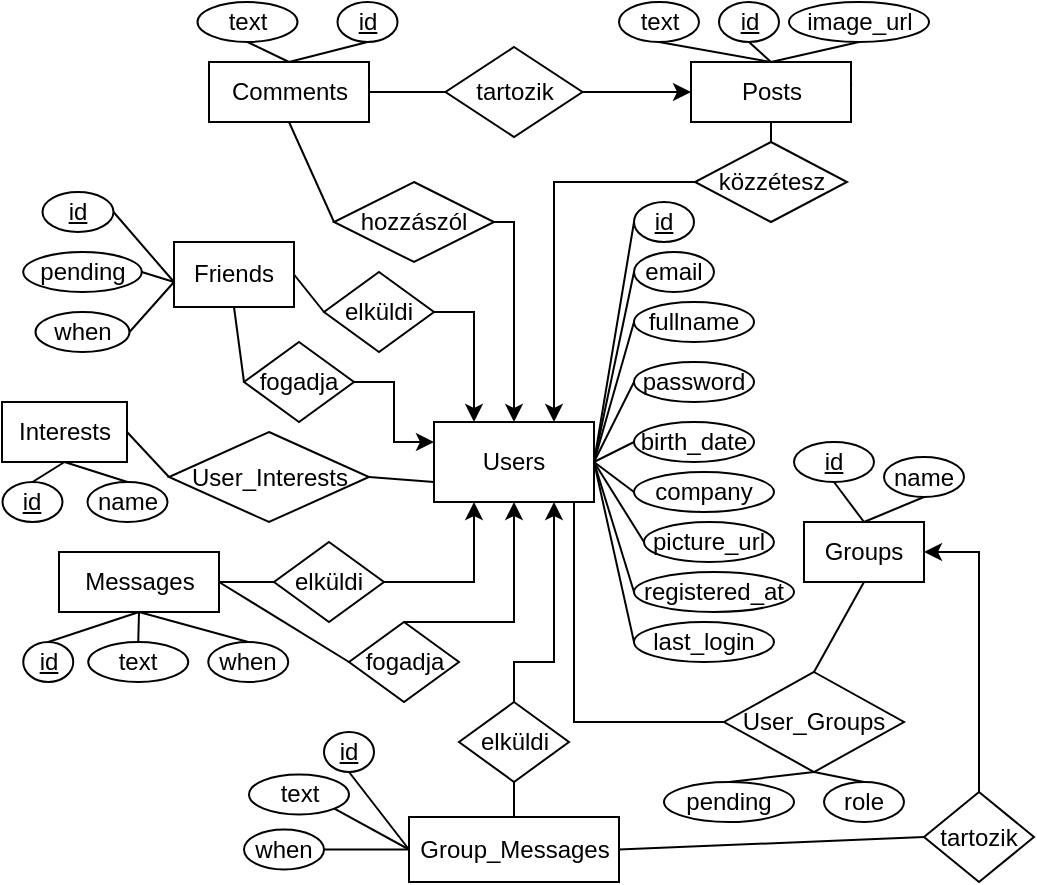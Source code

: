 <mxfile version="26.0.16">
  <diagram name="1 oldal" id="ozqdmFruul4j5zL6X9_F">
    <mxGraphModel dx="1674" dy="844" grid="1" gridSize="10" guides="1" tooltips="1" connect="1" arrows="1" fold="1" page="1" pageScale="1" pageWidth="827" pageHeight="1169" math="0" shadow="0">
      <root>
        <mxCell id="0" />
        <mxCell id="1" parent="0" />
        <mxCell id="t_jVDYr7bIxkMFcBrNz5-1" value="Users" style="whiteSpace=wrap;html=1;align=center;" parent="1" vertex="1">
          <mxGeometry x="280" y="240" width="80" height="40" as="geometry" />
        </mxCell>
        <mxCell id="t_jVDYr7bIxkMFcBrNz5-3" value="id" style="ellipse;whiteSpace=wrap;html=1;align=center;fontStyle=4;" parent="1" vertex="1">
          <mxGeometry x="380" y="130" width="30" height="20" as="geometry" />
        </mxCell>
        <mxCell id="t_jVDYr7bIxkMFcBrNz5-4" value="email" style="ellipse;whiteSpace=wrap;html=1;align=center;" parent="1" vertex="1">
          <mxGeometry x="380" y="155" width="40" height="20" as="geometry" />
        </mxCell>
        <mxCell id="t_jVDYr7bIxkMFcBrNz5-5" value="fullname" style="ellipse;whiteSpace=wrap;html=1;align=center;" parent="1" vertex="1">
          <mxGeometry x="380" y="180" width="60" height="20" as="geometry" />
        </mxCell>
        <mxCell id="t_jVDYr7bIxkMFcBrNz5-6" value="birth_date" style="ellipse;whiteSpace=wrap;html=1;align=center;" parent="1" vertex="1">
          <mxGeometry x="380" y="240" width="60" height="20" as="geometry" />
        </mxCell>
        <mxCell id="t_jVDYr7bIxkMFcBrNz5-7" value="password" style="ellipse;whiteSpace=wrap;html=1;align=center;" parent="1" vertex="1">
          <mxGeometry x="380" y="210" width="60" height="20" as="geometry" />
        </mxCell>
        <mxCell id="t_jVDYr7bIxkMFcBrNz5-8" value="company" style="ellipse;whiteSpace=wrap;html=1;align=center;" parent="1" vertex="1">
          <mxGeometry x="380" y="265" width="70" height="20" as="geometry" />
        </mxCell>
        <mxCell id="t_jVDYr7bIxkMFcBrNz5-9" value="picture_url" style="ellipse;whiteSpace=wrap;html=1;align=center;" parent="1" vertex="1">
          <mxGeometry x="385" y="290" width="65" height="20" as="geometry" />
        </mxCell>
        <mxCell id="t_jVDYr7bIxkMFcBrNz5-10" value="registered_at" style="ellipse;whiteSpace=wrap;html=1;align=center;" parent="1" vertex="1">
          <mxGeometry x="380" y="315" width="80" height="20" as="geometry" />
        </mxCell>
        <mxCell id="t_jVDYr7bIxkMFcBrNz5-11" value="" style="endArrow=none;html=1;rounded=0;entryX=0;entryY=0.5;entryDx=0;entryDy=0;" parent="1" target="t_jVDYr7bIxkMFcBrNz5-3" edge="1">
          <mxGeometry relative="1" as="geometry">
            <mxPoint x="360" y="260" as="sourcePoint" />
            <mxPoint x="300" y="339.66" as="targetPoint" />
            <Array as="points">
              <mxPoint x="360" y="260" />
            </Array>
          </mxGeometry>
        </mxCell>
        <mxCell id="t_jVDYr7bIxkMFcBrNz5-12" value="" style="endArrow=none;html=1;rounded=0;entryX=0;entryY=0.5;entryDx=0;entryDy=0;" parent="1" target="t_jVDYr7bIxkMFcBrNz5-4" edge="1">
          <mxGeometry relative="1" as="geometry">
            <mxPoint x="360" y="260" as="sourcePoint" />
            <mxPoint x="410" y="170" as="targetPoint" />
            <Array as="points">
              <mxPoint x="360" y="260" />
            </Array>
          </mxGeometry>
        </mxCell>
        <mxCell id="t_jVDYr7bIxkMFcBrNz5-13" value="" style="endArrow=none;html=1;rounded=0;entryX=0;entryY=0.5;entryDx=0;entryDy=0;" parent="1" target="t_jVDYr7bIxkMFcBrNz5-5" edge="1">
          <mxGeometry relative="1" as="geometry">
            <mxPoint x="360" y="260" as="sourcePoint" />
            <mxPoint x="420" y="180" as="targetPoint" />
            <Array as="points">
              <mxPoint x="360" y="260" />
            </Array>
          </mxGeometry>
        </mxCell>
        <mxCell id="t_jVDYr7bIxkMFcBrNz5-14" value="" style="endArrow=none;html=1;rounded=0;entryX=0;entryY=0.5;entryDx=0;entryDy=0;" parent="1" target="t_jVDYr7bIxkMFcBrNz5-6" edge="1">
          <mxGeometry relative="1" as="geometry">
            <mxPoint x="360" y="260" as="sourcePoint" />
            <mxPoint x="430" y="190" as="targetPoint" />
            <Array as="points">
              <mxPoint x="360" y="260" />
            </Array>
          </mxGeometry>
        </mxCell>
        <mxCell id="t_jVDYr7bIxkMFcBrNz5-15" value="" style="endArrow=none;html=1;rounded=0;entryX=0;entryY=0.5;entryDx=0;entryDy=0;" parent="1" target="t_jVDYr7bIxkMFcBrNz5-7" edge="1">
          <mxGeometry relative="1" as="geometry">
            <mxPoint x="360" y="260" as="sourcePoint" />
            <mxPoint x="440" y="200" as="targetPoint" />
            <Array as="points">
              <mxPoint x="360" y="260" />
            </Array>
          </mxGeometry>
        </mxCell>
        <mxCell id="t_jVDYr7bIxkMFcBrNz5-16" value="" style="endArrow=none;html=1;rounded=0;entryX=0;entryY=0.5;entryDx=0;entryDy=0;" parent="1" target="t_jVDYr7bIxkMFcBrNz5-8" edge="1">
          <mxGeometry relative="1" as="geometry">
            <mxPoint x="360" y="260" as="sourcePoint" />
            <mxPoint x="450" y="210" as="targetPoint" />
            <Array as="points">
              <mxPoint x="360" y="260" />
            </Array>
          </mxGeometry>
        </mxCell>
        <mxCell id="t_jVDYr7bIxkMFcBrNz5-17" value="" style="endArrow=none;html=1;rounded=0;entryX=0;entryY=0.5;entryDx=0;entryDy=0;" parent="1" target="t_jVDYr7bIxkMFcBrNz5-9" edge="1">
          <mxGeometry relative="1" as="geometry">
            <mxPoint x="360" y="260" as="sourcePoint" />
            <mxPoint x="460" y="220" as="targetPoint" />
            <Array as="points">
              <mxPoint x="360" y="260" />
            </Array>
          </mxGeometry>
        </mxCell>
        <mxCell id="t_jVDYr7bIxkMFcBrNz5-18" value="" style="endArrow=none;html=1;rounded=0;entryX=0;entryY=0.5;entryDx=0;entryDy=0;" parent="1" target="t_jVDYr7bIxkMFcBrNz5-10" edge="1">
          <mxGeometry relative="1" as="geometry">
            <mxPoint x="360" y="260" as="sourcePoint" />
            <mxPoint x="470" y="230" as="targetPoint" />
            <Array as="points">
              <mxPoint x="360" y="260" />
            </Array>
          </mxGeometry>
        </mxCell>
        <mxCell id="t_jVDYr7bIxkMFcBrNz5-21" value="pending" style="ellipse;whiteSpace=wrap;html=1;align=center;" parent="1" vertex="1">
          <mxGeometry x="74.62" y="155" width="59.25" height="20" as="geometry" />
        </mxCell>
        <mxCell id="t_jVDYr7bIxkMFcBrNz5-23" value="id" style="ellipse;whiteSpace=wrap;html=1;align=center;fontStyle=4;" parent="1" vertex="1">
          <mxGeometry x="84.25" y="125" width="35.5" height="20" as="geometry" />
        </mxCell>
        <mxCell id="t_jVDYr7bIxkMFcBrNz5-24" value="" style="endArrow=none;html=1;rounded=0;exitX=0;exitY=0.5;exitDx=0;exitDy=0;entryX=1;entryY=0.5;entryDx=0;entryDy=0;" parent="1" target="t_jVDYr7bIxkMFcBrNz5-23" edge="1">
          <mxGeometry relative="1" as="geometry">
            <mxPoint x="150" y="170.0" as="sourcePoint" />
            <mxPoint x="256.5" y="75" as="targetPoint" />
            <Array as="points" />
          </mxGeometry>
        </mxCell>
        <mxCell id="t_jVDYr7bIxkMFcBrNz5-33" value="Messages" style="whiteSpace=wrap;html=1;align=center;" parent="1" vertex="1">
          <mxGeometry x="92.5" y="305" width="80" height="30" as="geometry" />
        </mxCell>
        <mxCell id="t_jVDYr7bIxkMFcBrNz5-38" value="id" style="ellipse;whiteSpace=wrap;html=1;align=center;fontStyle=4;" parent="1" vertex="1">
          <mxGeometry x="74.62" y="350" width="25" height="20" as="geometry" />
        </mxCell>
        <mxCell id="t_jVDYr7bIxkMFcBrNz5-40" value="when" style="ellipse;whiteSpace=wrap;html=1;align=center;" parent="1" vertex="1">
          <mxGeometry x="167.12" y="350" width="40" height="20" as="geometry" />
        </mxCell>
        <mxCell id="t_jVDYr7bIxkMFcBrNz5-41" value="" style="endArrow=none;html=1;rounded=0;entryX=0.5;entryY=0;entryDx=0;entryDy=0;exitX=0.5;exitY=1;exitDx=0;exitDy=0;" parent="1" source="t_jVDYr7bIxkMFcBrNz5-33" target="t_jVDYr7bIxkMFcBrNz5-40" edge="1">
          <mxGeometry relative="1" as="geometry">
            <mxPoint x="197.5" y="430" as="sourcePoint" />
            <mxPoint x="247.5" y="460" as="targetPoint" />
            <Array as="points" />
          </mxGeometry>
        </mxCell>
        <mxCell id="t_jVDYr7bIxkMFcBrNz5-42" value="text" style="ellipse;whiteSpace=wrap;html=1;align=center;" parent="1" vertex="1">
          <mxGeometry x="107.12" y="350" width="50" height="20" as="geometry" />
        </mxCell>
        <mxCell id="t_jVDYr7bIxkMFcBrNz5-46" value="Interests" style="whiteSpace=wrap;html=1;align=center;" parent="1" vertex="1">
          <mxGeometry x="64" y="230" width="62.5" height="30" as="geometry" />
        </mxCell>
        <mxCell id="t_jVDYr7bIxkMFcBrNz5-47" value="User_Interests" style="shape=rhombus;perimeter=rhombusPerimeter;whiteSpace=wrap;html=1;align=center;" parent="1" vertex="1">
          <mxGeometry x="147.5" y="245" width="100" height="45" as="geometry" />
        </mxCell>
        <mxCell id="t_jVDYr7bIxkMFcBrNz5-54" value="id" style="ellipse;whiteSpace=wrap;html=1;align=center;fontStyle=4;" parent="1" vertex="1">
          <mxGeometry x="64.25" y="270" width="30" height="20" as="geometry" />
        </mxCell>
        <mxCell id="t_jVDYr7bIxkMFcBrNz5-58" value="name" style="ellipse;whiteSpace=wrap;html=1;align=center;" parent="1" vertex="1">
          <mxGeometry x="106.75" y="270" width="40" height="20" as="geometry" />
        </mxCell>
        <mxCell id="t_jVDYr7bIxkMFcBrNz5-64" value="" style="endArrow=none;html=1;rounded=0;entryX=0.5;entryY=0;entryDx=0;entryDy=0;exitX=0.5;exitY=1;exitDx=0;exitDy=0;" parent="1" source="t_jVDYr7bIxkMFcBrNz5-33" target="t_jVDYr7bIxkMFcBrNz5-42" edge="1">
          <mxGeometry relative="1" as="geometry">
            <mxPoint x="157.5" y="420" as="sourcePoint" />
            <mxPoint x="67.5" y="450" as="targetPoint" />
            <Array as="points" />
          </mxGeometry>
        </mxCell>
        <mxCell id="t_jVDYr7bIxkMFcBrNz5-65" value="" style="endArrow=none;html=1;rounded=0;entryX=0.5;entryY=0;entryDx=0;entryDy=0;exitX=0.5;exitY=1;exitDx=0;exitDy=0;" parent="1" source="t_jVDYr7bIxkMFcBrNz5-33" target="t_jVDYr7bIxkMFcBrNz5-38" edge="1">
          <mxGeometry relative="1" as="geometry">
            <mxPoint x="157.5" y="420" as="sourcePoint" />
            <mxPoint x="67.5" y="450" as="targetPoint" />
            <Array as="points" />
          </mxGeometry>
        </mxCell>
        <mxCell id="t_jVDYr7bIxkMFcBrNz5-68" value="Comments" style="whiteSpace=wrap;html=1;align=center;" parent="1" vertex="1">
          <mxGeometry x="167.5" y="60" width="80" height="30" as="geometry" />
        </mxCell>
        <mxCell id="t_jVDYr7bIxkMFcBrNz5-73" value="id" style="ellipse;whiteSpace=wrap;html=1;align=center;fontStyle=4;" parent="1" vertex="1">
          <mxGeometry x="231.75" y="30" width="30" height="20" as="geometry" />
        </mxCell>
        <mxCell id="t_jVDYr7bIxkMFcBrNz5-75" value="text" style="ellipse;whiteSpace=wrap;html=1;align=center;" parent="1" vertex="1">
          <mxGeometry x="161.75" y="30" width="50" height="20" as="geometry" />
        </mxCell>
        <mxCell id="t_jVDYr7bIxkMFcBrNz5-78" value="" style="endArrow=none;html=1;rounded=0;entryX=0.5;entryY=1;entryDx=0;entryDy=0;exitX=0.5;exitY=0;exitDx=0;exitDy=0;" parent="1" source="t_jVDYr7bIxkMFcBrNz5-68" target="t_jVDYr7bIxkMFcBrNz5-75" edge="1">
          <mxGeometry relative="1" as="geometry">
            <mxPoint x="217.5" y="20" as="sourcePoint" />
            <mxPoint x="57.5" y="50" as="targetPoint" />
            <Array as="points" />
          </mxGeometry>
        </mxCell>
        <mxCell id="t_jVDYr7bIxkMFcBrNz5-79" value="" style="endArrow=none;html=1;rounded=0;entryX=0.5;entryY=1;entryDx=0;entryDy=0;exitX=0.5;exitY=0;exitDx=0;exitDy=0;" parent="1" source="t_jVDYr7bIxkMFcBrNz5-68" target="t_jVDYr7bIxkMFcBrNz5-73" edge="1">
          <mxGeometry relative="1" as="geometry">
            <mxPoint x="217.5" y="20" as="sourcePoint" />
            <mxPoint x="197.5" y="50" as="targetPoint" />
            <Array as="points" />
          </mxGeometry>
        </mxCell>
        <mxCell id="t_jVDYr7bIxkMFcBrNz5-88" value="image_url" style="ellipse;whiteSpace=wrap;html=1;align=center;" parent="1" vertex="1">
          <mxGeometry x="457.5" y="30" width="70" height="20" as="geometry" />
        </mxCell>
        <mxCell id="t_jVDYr7bIxkMFcBrNz5-89" value="id" style="ellipse;whiteSpace=wrap;html=1;align=center;fontStyle=4;" parent="1" vertex="1">
          <mxGeometry x="422.5" y="30" width="30" height="20" as="geometry" />
        </mxCell>
        <mxCell id="t_jVDYr7bIxkMFcBrNz5-91" value="text" style="ellipse;whiteSpace=wrap;html=1;align=center;" parent="1" vertex="1">
          <mxGeometry x="372.5" y="30" width="40" height="20" as="geometry" />
        </mxCell>
        <mxCell id="t_jVDYr7bIxkMFcBrNz5-94" value="" style="endArrow=none;html=1;rounded=0;entryX=0.5;entryY=1;entryDx=0;entryDy=0;exitX=0.5;exitY=0;exitDx=0;exitDy=0;" parent="1" source="t_jVDYr7bIxkMFcBrNz5-82" target="t_jVDYr7bIxkMFcBrNz5-91" edge="1">
          <mxGeometry relative="1" as="geometry">
            <mxPoint x="538.5" y="50" as="sourcePoint" />
            <mxPoint x="368.5" y="50" as="targetPoint" />
            <Array as="points" />
          </mxGeometry>
        </mxCell>
        <mxCell id="t_jVDYr7bIxkMFcBrNz5-95" value="" style="endArrow=none;html=1;rounded=0;entryX=0.5;entryY=1;entryDx=0;entryDy=0;exitX=0.5;exitY=0;exitDx=0;exitDy=0;" parent="1" source="t_jVDYr7bIxkMFcBrNz5-82" target="t_jVDYr7bIxkMFcBrNz5-89" edge="1">
          <mxGeometry relative="1" as="geometry">
            <mxPoint x="538.5" y="50" as="sourcePoint" />
            <mxPoint x="508.5" y="50" as="targetPoint" />
            <Array as="points" />
          </mxGeometry>
        </mxCell>
        <mxCell id="t_jVDYr7bIxkMFcBrNz5-97" value="" style="endArrow=none;html=1;rounded=0;entryX=0.5;entryY=1;entryDx=0;entryDy=0;exitX=0.5;exitY=0;exitDx=0;exitDy=0;" parent="1" source="t_jVDYr7bIxkMFcBrNz5-82" target="t_jVDYr7bIxkMFcBrNz5-88" edge="1">
          <mxGeometry relative="1" as="geometry">
            <mxPoint x="538.5" y="50" as="sourcePoint" />
            <mxPoint x="648.5" y="50" as="targetPoint" />
            <Array as="points" />
          </mxGeometry>
        </mxCell>
        <mxCell id="t_jVDYr7bIxkMFcBrNz5-98" value="" style="endArrow=ERzeroToMany;startArrow=ERmandOne;html=1;rounded=0;exitX=0;exitY=0.5;exitDx=0;exitDy=0;entryX=1;entryY=0.5;entryDx=0;entryDy=0;" parent="1" target="t_jVDYr7bIxkMFcBrNz5-82" edge="1">
          <mxGeometry width="50" height="50" relative="1" as="geometry">
            <mxPoint x="448.5" y="70" as="sourcePoint" />
            <mxPoint x="308.5" y="70" as="targetPoint" />
            <Array as="points" />
          </mxGeometry>
        </mxCell>
        <mxCell id="t_jVDYr7bIxkMFcBrNz5-82" value="Posts" style="whiteSpace=wrap;html=1;align=center;" parent="1" vertex="1">
          <mxGeometry x="408.5" y="60" width="80" height="30" as="geometry" />
        </mxCell>
        <mxCell id="t_jVDYr7bIxkMFcBrNz5-100" value="Groups" style="whiteSpace=wrap;html=1;align=center;" parent="1" vertex="1">
          <mxGeometry x="465" y="290" width="60" height="30" as="geometry" />
        </mxCell>
        <mxCell id="t_jVDYr7bIxkMFcBrNz5-102" value="Group_Messages" style="whiteSpace=wrap;html=1;align=center;" parent="1" vertex="1">
          <mxGeometry x="267.5" y="437.5" width="105" height="32.5" as="geometry" />
        </mxCell>
        <mxCell id="t_jVDYr7bIxkMFcBrNz5-103" value="User_Groups" style="shape=rhombus;perimeter=rhombusPerimeter;whiteSpace=wrap;html=1;align=center;" parent="1" vertex="1">
          <mxGeometry x="425" y="365" width="90" height="50" as="geometry" />
        </mxCell>
        <mxCell id="t_jVDYr7bIxkMFcBrNz5-105" style="edgeStyle=orthogonalEdgeStyle;rounded=0;orthogonalLoop=1;jettySize=auto;html=1;endArrow=none;endFill=0;startArrow=none;startFill=0;exitX=0;exitY=0.5;exitDx=0;exitDy=0;" parent="1" source="t_jVDYr7bIxkMFcBrNz5-103" edge="1">
          <mxGeometry relative="1" as="geometry">
            <Array as="points">
              <mxPoint x="350" y="390" />
            </Array>
            <mxPoint x="340" y="377.75" as="sourcePoint" />
            <mxPoint x="350" y="280" as="targetPoint" />
          </mxGeometry>
        </mxCell>
        <mxCell id="t_jVDYr7bIxkMFcBrNz5-119" value="id" style="ellipse;whiteSpace=wrap;html=1;align=center;fontStyle=4;" parent="1" vertex="1">
          <mxGeometry x="460" y="250" width="40" height="20" as="geometry" />
        </mxCell>
        <mxCell id="t_jVDYr7bIxkMFcBrNz5-121" value="name" style="ellipse;whiteSpace=wrap;html=1;align=center;" parent="1" vertex="1">
          <mxGeometry x="505" y="257.5" width="40" height="20" as="geometry" />
        </mxCell>
        <mxCell id="t_jVDYr7bIxkMFcBrNz5-135" value="last_login" style="ellipse;whiteSpace=wrap;html=1;align=center;" parent="1" vertex="1">
          <mxGeometry x="380" y="340" width="70" height="20" as="geometry" />
        </mxCell>
        <mxCell id="t_jVDYr7bIxkMFcBrNz5-136" value="" style="endArrow=none;html=1;rounded=0;entryX=0;entryY=0.5;entryDx=0;entryDy=0;" parent="1" target="t_jVDYr7bIxkMFcBrNz5-135" edge="1">
          <mxGeometry relative="1" as="geometry">
            <mxPoint x="360" y="260" as="sourcePoint" />
            <mxPoint x="390" y="260" as="targetPoint" />
            <Array as="points">
              <mxPoint x="360" y="260" />
            </Array>
          </mxGeometry>
        </mxCell>
        <mxCell id="t_jVDYr7bIxkMFcBrNz5-138" value="id" style="ellipse;whiteSpace=wrap;html=1;align=center;fontStyle=4;" parent="1" vertex="1">
          <mxGeometry x="225" y="395" width="25" height="20" as="geometry" />
        </mxCell>
        <mxCell id="t_jVDYr7bIxkMFcBrNz5-139" value="when" style="ellipse;whiteSpace=wrap;html=1;align=center;" parent="1" vertex="1">
          <mxGeometry x="185" y="443.75" width="40" height="20" as="geometry" />
        </mxCell>
        <mxCell id="t_jVDYr7bIxkMFcBrNz5-141" value="text" style="ellipse;whiteSpace=wrap;html=1;align=center;" parent="1" vertex="1">
          <mxGeometry x="187.5" y="416.25" width="50" height="20" as="geometry" />
        </mxCell>
        <mxCell id="iR1NlopD8SsoDXJi6yZR-7" style="edgeStyle=orthogonalEdgeStyle;rounded=0;orthogonalLoop=1;jettySize=auto;html=1;exitX=0;exitY=0.5;exitDx=0;exitDy=0;entryX=0.75;entryY=0;entryDx=0;entryDy=0;" parent="1" source="X91fcPXa7yg3iF7Zx-aR-29" target="t_jVDYr7bIxkMFcBrNz5-1" edge="1">
          <mxGeometry relative="1" as="geometry" />
        </mxCell>
        <mxCell id="X91fcPXa7yg3iF7Zx-aR-29" value="közzétesz" style="rhombus;whiteSpace=wrap;html=1;" parent="1" vertex="1">
          <mxGeometry x="410.5" y="100" width="76" height="40" as="geometry" />
        </mxCell>
        <mxCell id="X91fcPXa7yg3iF7Zx-aR-32" value="" style="endArrow=none;html=1;rounded=0;entryX=0;entryY=0.75;entryDx=0;entryDy=0;exitX=1;exitY=0.5;exitDx=0;exitDy=0;" parent="1" source="t_jVDYr7bIxkMFcBrNz5-47" target="t_jVDYr7bIxkMFcBrNz5-1" edge="1">
          <mxGeometry width="50" height="50" relative="1" as="geometry">
            <mxPoint x="242.5" y="360" as="sourcePoint" />
            <mxPoint x="292.5" y="310" as="targetPoint" />
          </mxGeometry>
        </mxCell>
        <mxCell id="iR1NlopD8SsoDXJi6yZR-1" style="edgeStyle=orthogonalEdgeStyle;rounded=0;orthogonalLoop=1;jettySize=auto;html=1;exitX=1;exitY=0.5;exitDx=0;exitDy=0;entryX=0.25;entryY=1;entryDx=0;entryDy=0;" parent="1" source="X91fcPXa7yg3iF7Zx-aR-38" target="t_jVDYr7bIxkMFcBrNz5-1" edge="1">
          <mxGeometry relative="1" as="geometry">
            <Array as="points">
              <mxPoint x="255" y="320" />
              <mxPoint x="300" y="320" />
            </Array>
          </mxGeometry>
        </mxCell>
        <mxCell id="X91fcPXa7yg3iF7Zx-aR-38" value="elküldi" style="rhombus;whiteSpace=wrap;html=1;" parent="1" vertex="1">
          <mxGeometry x="200" y="300" width="55" height="40" as="geometry" />
        </mxCell>
        <mxCell id="X91fcPXa7yg3iF7Zx-aR-40" value="" style="endArrow=none;html=1;rounded=0;exitX=0;exitY=0.5;exitDx=0;exitDy=0;entryX=1;entryY=0.5;entryDx=0;entryDy=0;" parent="1" source="X91fcPXa7yg3iF7Zx-aR-38" target="t_jVDYr7bIxkMFcBrNz5-33" edge="1">
          <mxGeometry width="50" height="50" relative="1" as="geometry">
            <mxPoint x="320" y="330" as="sourcePoint" />
            <mxPoint x="370" y="280" as="targetPoint" />
          </mxGeometry>
        </mxCell>
        <mxCell id="X91fcPXa7yg3iF7Zx-aR-45" value="when" style="ellipse;whiteSpace=wrap;html=1;align=center;" parent="1" vertex="1">
          <mxGeometry x="80.75" y="185" width="47" height="20" as="geometry" />
        </mxCell>
        <mxCell id="X91fcPXa7yg3iF7Zx-aR-48" value="" style="endArrow=none;html=1;rounded=0;exitX=0;exitY=0.5;exitDx=0;exitDy=0;entryX=1;entryY=0.5;entryDx=0;entryDy=0;" parent="1" target="t_jVDYr7bIxkMFcBrNz5-21" edge="1">
          <mxGeometry relative="1" as="geometry">
            <mxPoint x="150" y="170.0" as="sourcePoint" />
            <mxPoint x="136.5" y="125" as="targetPoint" />
            <Array as="points" />
          </mxGeometry>
        </mxCell>
        <mxCell id="X91fcPXa7yg3iF7Zx-aR-49" value="" style="endArrow=none;html=1;rounded=0;exitX=0;exitY=0.5;exitDx=0;exitDy=0;entryX=1;entryY=0.5;entryDx=0;entryDy=0;" parent="1" target="X91fcPXa7yg3iF7Zx-aR-45" edge="1">
          <mxGeometry relative="1" as="geometry">
            <mxPoint x="150" y="170.0" as="sourcePoint" />
            <mxPoint x="146.5" y="135" as="targetPoint" />
            <Array as="points" />
          </mxGeometry>
        </mxCell>
        <mxCell id="iR1NlopD8SsoDXJi6yZR-4" style="edgeStyle=orthogonalEdgeStyle;rounded=0;orthogonalLoop=1;jettySize=auto;html=1;exitX=0.5;exitY=0;exitDx=0;exitDy=0;entryX=0.75;entryY=1;entryDx=0;entryDy=0;" parent="1" source="X91fcPXa7yg3iF7Zx-aR-52" target="t_jVDYr7bIxkMFcBrNz5-1" edge="1">
          <mxGeometry relative="1" as="geometry">
            <Array as="points">
              <mxPoint x="320" y="360" />
              <mxPoint x="340" y="360" />
            </Array>
          </mxGeometry>
        </mxCell>
        <mxCell id="X91fcPXa7yg3iF7Zx-aR-52" value="elküldi" style="rhombus;whiteSpace=wrap;html=1;" parent="1" vertex="1">
          <mxGeometry x="292.5" y="380" width="55" height="40" as="geometry" />
        </mxCell>
        <mxCell id="X91fcPXa7yg3iF7Zx-aR-57" value="pending" style="ellipse;whiteSpace=wrap;html=1;align=center;" parent="1" vertex="1">
          <mxGeometry x="395" y="420" width="65" height="20" as="geometry" />
        </mxCell>
        <mxCell id="X91fcPXa7yg3iF7Zx-aR-58" value="role" style="ellipse;whiteSpace=wrap;html=1;align=center;" parent="1" vertex="1">
          <mxGeometry x="475" y="420" width="40" height="20" as="geometry" />
        </mxCell>
        <mxCell id="X91fcPXa7yg3iF7Zx-aR-69" value="" style="endArrow=none;html=1;rounded=0;entryX=0.5;entryY=1;entryDx=0;entryDy=0;exitX=0.5;exitY=0;exitDx=0;exitDy=0;" parent="1" source="t_jVDYr7bIxkMFcBrNz5-103" target="t_jVDYr7bIxkMFcBrNz5-100" edge="1">
          <mxGeometry width="50" height="50" relative="1" as="geometry">
            <mxPoint x="380" y="370" as="sourcePoint" />
            <mxPoint x="430" y="320" as="targetPoint" />
            <Array as="points" />
          </mxGeometry>
        </mxCell>
        <mxCell id="X91fcPXa7yg3iF7Zx-aR-71" value="" style="endArrow=none;html=1;rounded=0;entryX=0.5;entryY=0;entryDx=0;entryDy=0;exitX=0.5;exitY=1;exitDx=0;exitDy=0;" parent="1" source="t_jVDYr7bIxkMFcBrNz5-103" target="X91fcPXa7yg3iF7Zx-aR-57" edge="1">
          <mxGeometry width="50" height="50" relative="1" as="geometry">
            <mxPoint x="470" y="420" as="sourcePoint" />
            <mxPoint x="540" y="420" as="targetPoint" />
          </mxGeometry>
        </mxCell>
        <mxCell id="X91fcPXa7yg3iF7Zx-aR-72" value="" style="endArrow=none;html=1;rounded=0;entryX=0.5;entryY=0;entryDx=0;entryDy=0;exitX=0.5;exitY=1;exitDx=0;exitDy=0;" parent="1" source="t_jVDYr7bIxkMFcBrNz5-103" target="X91fcPXa7yg3iF7Zx-aR-58" edge="1">
          <mxGeometry width="50" height="50" relative="1" as="geometry">
            <mxPoint x="480" y="425" as="sourcePoint" />
            <mxPoint x="445" y="450" as="targetPoint" />
          </mxGeometry>
        </mxCell>
        <mxCell id="iR1NlopD8SsoDXJi6yZR-9" style="edgeStyle=orthogonalEdgeStyle;rounded=0;orthogonalLoop=1;jettySize=auto;html=1;exitX=1;exitY=0.5;exitDx=0;exitDy=0;entryX=0.5;entryY=0;entryDx=0;entryDy=0;" parent="1" source="X91fcPXa7yg3iF7Zx-aR-77" target="t_jVDYr7bIxkMFcBrNz5-1" edge="1">
          <mxGeometry relative="1" as="geometry">
            <Array as="points">
              <mxPoint x="320" y="140" />
            </Array>
          </mxGeometry>
        </mxCell>
        <mxCell id="X91fcPXa7yg3iF7Zx-aR-77" value="hozzászól" style="rhombus;whiteSpace=wrap;html=1;" parent="1" vertex="1">
          <mxGeometry x="230" y="120" width="80" height="40" as="geometry" />
        </mxCell>
        <mxCell id="X91fcPXa7yg3iF7Zx-aR-80" value="" style="endArrow=none;html=1;rounded=0;entryX=0.5;entryY=1;entryDx=0;entryDy=0;exitX=0.5;exitY=0;exitDx=0;exitDy=0;" parent="1" source="t_jVDYr7bIxkMFcBrNz5-100" target="t_jVDYr7bIxkMFcBrNz5-119" edge="1">
          <mxGeometry width="50" height="50" relative="1" as="geometry">
            <mxPoint x="385" y="330" as="sourcePoint" />
            <mxPoint x="435" y="280" as="targetPoint" />
          </mxGeometry>
        </mxCell>
        <mxCell id="X91fcPXa7yg3iF7Zx-aR-81" value="" style="endArrow=none;html=1;rounded=0;entryX=0.5;entryY=1;entryDx=0;entryDy=0;exitX=0.5;exitY=0;exitDx=0;exitDy=0;" parent="1" source="t_jVDYr7bIxkMFcBrNz5-100" target="t_jVDYr7bIxkMFcBrNz5-121" edge="1">
          <mxGeometry width="50" height="50" relative="1" as="geometry">
            <mxPoint x="515" y="290" as="sourcePoint" />
            <mxPoint x="480" y="255" as="targetPoint" />
          </mxGeometry>
        </mxCell>
        <mxCell id="iR1NlopD8SsoDXJi6yZR-25" style="edgeStyle=orthogonalEdgeStyle;rounded=0;orthogonalLoop=1;jettySize=auto;html=1;exitX=1;exitY=0.5;exitDx=0;exitDy=0;entryX=0;entryY=0.5;entryDx=0;entryDy=0;" parent="1" source="X91fcPXa7yg3iF7Zx-aR-88" target="t_jVDYr7bIxkMFcBrNz5-82" edge="1">
          <mxGeometry relative="1" as="geometry" />
        </mxCell>
        <mxCell id="X91fcPXa7yg3iF7Zx-aR-88" value="tartozik" style="rhombus;whiteSpace=wrap;html=1;" parent="1" vertex="1">
          <mxGeometry x="285.75" y="52.5" width="68.5" height="45" as="geometry" />
        </mxCell>
        <mxCell id="iR1NlopD8SsoDXJi6yZR-2" style="edgeStyle=orthogonalEdgeStyle;rounded=0;orthogonalLoop=1;jettySize=auto;html=1;exitX=0.5;exitY=0;exitDx=0;exitDy=0;entryX=0.5;entryY=1;entryDx=0;entryDy=0;" parent="1" source="X91fcPXa7yg3iF7Zx-aR-90" target="t_jVDYr7bIxkMFcBrNz5-1" edge="1">
          <mxGeometry relative="1" as="geometry">
            <Array as="points">
              <mxPoint x="265" y="340" />
              <mxPoint x="320" y="340" />
            </Array>
          </mxGeometry>
        </mxCell>
        <mxCell id="X91fcPXa7yg3iF7Zx-aR-90" value="fogadja" style="rhombus;whiteSpace=wrap;html=1;" parent="1" vertex="1">
          <mxGeometry x="237.5" y="340" width="55" height="40" as="geometry" />
        </mxCell>
        <mxCell id="X91fcPXa7yg3iF7Zx-aR-92" value="" style="endArrow=none;html=1;rounded=0;exitX=0;exitY=0.5;exitDx=0;exitDy=0;entryX=1;entryY=0.5;entryDx=0;entryDy=0;" parent="1" source="X91fcPXa7yg3iF7Zx-aR-90" target="t_jVDYr7bIxkMFcBrNz5-33" edge="1">
          <mxGeometry width="50" height="50" relative="1" as="geometry">
            <mxPoint x="340" y="390" as="sourcePoint" />
            <mxPoint x="200" y="361" as="targetPoint" />
            <Array as="points" />
          </mxGeometry>
        </mxCell>
        <mxCell id="X91fcPXa7yg3iF7Zx-aR-97" value="" style="endArrow=none;html=1;rounded=0;entryX=0.5;entryY=1;entryDx=0;entryDy=0;exitX=0;exitY=0.5;exitDx=0;exitDy=0;" parent="1" source="t_jVDYr7bIxkMFcBrNz5-102" target="t_jVDYr7bIxkMFcBrNz5-138" edge="1">
          <mxGeometry width="50" height="50" relative="1" as="geometry">
            <mxPoint x="267.5" y="465" as="sourcePoint" />
            <mxPoint x="304" y="495" as="targetPoint" />
          </mxGeometry>
        </mxCell>
        <mxCell id="X91fcPXa7yg3iF7Zx-aR-98" value="" style="endArrow=none;html=1;rounded=0;entryX=1;entryY=1;entryDx=0;entryDy=0;exitX=0;exitY=0.5;exitDx=0;exitDy=0;" parent="1" source="t_jVDYr7bIxkMFcBrNz5-102" target="t_jVDYr7bIxkMFcBrNz5-141" edge="1">
          <mxGeometry width="50" height="50" relative="1" as="geometry">
            <mxPoint x="267.5" y="465" as="sourcePoint" />
            <mxPoint x="264" y="435" as="targetPoint" />
          </mxGeometry>
        </mxCell>
        <mxCell id="X91fcPXa7yg3iF7Zx-aR-99" value="" style="endArrow=none;html=1;rounded=0;entryX=1;entryY=0.5;entryDx=0;entryDy=0;exitX=0;exitY=0.5;exitDx=0;exitDy=0;" parent="1" source="t_jVDYr7bIxkMFcBrNz5-102" target="t_jVDYr7bIxkMFcBrNz5-139" edge="1">
          <mxGeometry width="50" height="50" relative="1" as="geometry">
            <mxPoint x="267.5" y="465" as="sourcePoint" />
            <mxPoint x="274" y="445" as="targetPoint" />
          </mxGeometry>
        </mxCell>
        <mxCell id="X91fcPXa7yg3iF7Zx-aR-110" value="" style="endArrow=none;html=1;rounded=0;entryX=0.5;entryY=1;entryDx=0;entryDy=0;exitX=0.5;exitY=0;exitDx=0;exitDy=0;" parent="1" source="t_jVDYr7bIxkMFcBrNz5-58" target="t_jVDYr7bIxkMFcBrNz5-46" edge="1">
          <mxGeometry width="50" height="50" relative="1" as="geometry">
            <mxPoint x="276.5" y="310" as="sourcePoint" />
            <mxPoint x="326.5" y="260" as="targetPoint" />
          </mxGeometry>
        </mxCell>
        <mxCell id="X91fcPXa7yg3iF7Zx-aR-114" value="" style="endArrow=none;html=1;rounded=0;exitX=1;exitY=0.5;exitDx=0;exitDy=0;entryX=0;entryY=0.5;entryDx=0;entryDy=0;" parent="1" source="t_jVDYr7bIxkMFcBrNz5-68" target="X91fcPXa7yg3iF7Zx-aR-88" edge="1">
          <mxGeometry width="50" height="50" relative="1" as="geometry">
            <mxPoint x="370" y="270" as="sourcePoint" />
            <mxPoint x="360" y="80" as="targetPoint" />
          </mxGeometry>
        </mxCell>
        <mxCell id="iR1NlopD8SsoDXJi6yZR-27" style="edgeStyle=orthogonalEdgeStyle;rounded=0;orthogonalLoop=1;jettySize=auto;html=1;exitX=0.5;exitY=0;exitDx=0;exitDy=0;entryX=1;entryY=0.5;entryDx=0;entryDy=0;" parent="1" source="X91fcPXa7yg3iF7Zx-aR-116" target="t_jVDYr7bIxkMFcBrNz5-100" edge="1">
          <mxGeometry relative="1" as="geometry" />
        </mxCell>
        <mxCell id="X91fcPXa7yg3iF7Zx-aR-116" value="tartozik" style="rhombus;whiteSpace=wrap;html=1;" parent="1" vertex="1">
          <mxGeometry x="525" y="425" width="55" height="45" as="geometry" />
        </mxCell>
        <mxCell id="iR1NlopD8SsoDXJi6yZR-3" value="" style="endArrow=none;html=1;rounded=0;entryX=0.5;entryY=0;entryDx=0;entryDy=0;exitX=0.5;exitY=1;exitDx=0;exitDy=0;" parent="1" source="X91fcPXa7yg3iF7Zx-aR-52" target="t_jVDYr7bIxkMFcBrNz5-102" edge="1">
          <mxGeometry width="50" height="50" relative="1" as="geometry">
            <mxPoint x="265" y="395" as="sourcePoint" />
            <mxPoint x="190" y="390" as="targetPoint" />
            <Array as="points" />
          </mxGeometry>
        </mxCell>
        <mxCell id="iR1NlopD8SsoDXJi6yZR-6" value="" style="endArrow=none;html=1;rounded=0;entryX=0.5;entryY=1;entryDx=0;entryDy=0;exitX=0.5;exitY=0;exitDx=0;exitDy=0;" parent="1" source="X91fcPXa7yg3iF7Zx-aR-29" target="t_jVDYr7bIxkMFcBrNz5-82" edge="1">
          <mxGeometry width="50" height="50" relative="1" as="geometry">
            <mxPoint x="280" y="260" as="sourcePoint" />
            <mxPoint x="330" y="210" as="targetPoint" />
          </mxGeometry>
        </mxCell>
        <mxCell id="iR1NlopD8SsoDXJi6yZR-8" value="" style="endArrow=none;html=1;rounded=0;entryX=0.5;entryY=1;entryDx=0;entryDy=0;" parent="1" target="t_jVDYr7bIxkMFcBrNz5-68" edge="1">
          <mxGeometry width="50" height="50" relative="1" as="geometry">
            <mxPoint x="230" y="140" as="sourcePoint" />
            <mxPoint x="330" y="210" as="targetPoint" />
          </mxGeometry>
        </mxCell>
        <mxCell id="iR1NlopD8SsoDXJi6yZR-11" value="Friends" style="rounded=0;whiteSpace=wrap;html=1;" parent="1" vertex="1">
          <mxGeometry x="150" y="150" width="60" height="32.5" as="geometry" />
        </mxCell>
        <mxCell id="iR1NlopD8SsoDXJi6yZR-13" value="" style="endArrow=none;html=1;rounded=0;entryX=0.5;entryY=1;entryDx=0;entryDy=0;exitX=0.5;exitY=0;exitDx=0;exitDy=0;" parent="1" source="t_jVDYr7bIxkMFcBrNz5-54" target="t_jVDYr7bIxkMFcBrNz5-46" edge="1">
          <mxGeometry width="50" height="50" relative="1" as="geometry">
            <mxPoint x="126.5" y="307" as="sourcePoint" />
            <mxPoint x="101.5" y="270" as="targetPoint" />
          </mxGeometry>
        </mxCell>
        <mxCell id="iR1NlopD8SsoDXJi6yZR-14" value="" style="endArrow=none;html=1;rounded=0;entryX=1;entryY=0.5;entryDx=0;entryDy=0;exitX=0;exitY=0.5;exitDx=0;exitDy=0;" parent="1" source="t_jVDYr7bIxkMFcBrNz5-47" target="t_jVDYr7bIxkMFcBrNz5-46" edge="1">
          <mxGeometry width="50" height="50" relative="1" as="geometry">
            <mxPoint x="100" y="307" as="sourcePoint" />
            <mxPoint x="75" y="270" as="targetPoint" />
          </mxGeometry>
        </mxCell>
        <mxCell id="iR1NlopD8SsoDXJi6yZR-19" style="edgeStyle=orthogonalEdgeStyle;rounded=0;orthogonalLoop=1;jettySize=auto;html=1;exitX=1;exitY=0.5;exitDx=0;exitDy=0;entryX=0.25;entryY=0;entryDx=0;entryDy=0;" parent="1" source="iR1NlopD8SsoDXJi6yZR-16" target="t_jVDYr7bIxkMFcBrNz5-1" edge="1">
          <mxGeometry relative="1" as="geometry" />
        </mxCell>
        <mxCell id="iR1NlopD8SsoDXJi6yZR-16" value="elküldi" style="rhombus;whiteSpace=wrap;html=1;" parent="1" vertex="1">
          <mxGeometry x="225" y="165" width="55" height="40" as="geometry" />
        </mxCell>
        <mxCell id="iR1NlopD8SsoDXJi6yZR-18" style="edgeStyle=orthogonalEdgeStyle;rounded=0;orthogonalLoop=1;jettySize=auto;html=1;exitX=1;exitY=0.5;exitDx=0;exitDy=0;entryX=0;entryY=0.25;entryDx=0;entryDy=0;" parent="1" source="iR1NlopD8SsoDXJi6yZR-17" target="t_jVDYr7bIxkMFcBrNz5-1" edge="1">
          <mxGeometry relative="1" as="geometry" />
        </mxCell>
        <mxCell id="iR1NlopD8SsoDXJi6yZR-17" value="fogadja" style="rhombus;whiteSpace=wrap;html=1;" parent="1" vertex="1">
          <mxGeometry x="185" y="200" width="55" height="40" as="geometry" />
        </mxCell>
        <mxCell id="iR1NlopD8SsoDXJi6yZR-20" value="" style="endArrow=none;html=1;rounded=0;exitX=1;exitY=0.5;exitDx=0;exitDy=0;entryX=0;entryY=0.5;entryDx=0;entryDy=0;" parent="1" source="iR1NlopD8SsoDXJi6yZR-11" target="iR1NlopD8SsoDXJi6yZR-16" edge="1">
          <mxGeometry relative="1" as="geometry">
            <mxPoint x="160" y="180.0" as="sourcePoint" />
            <mxPoint x="147" y="205" as="targetPoint" />
            <Array as="points" />
          </mxGeometry>
        </mxCell>
        <mxCell id="iR1NlopD8SsoDXJi6yZR-21" value="" style="endArrow=none;html=1;rounded=0;exitX=0.5;exitY=1;exitDx=0;exitDy=0;entryX=0;entryY=0.5;entryDx=0;entryDy=0;" parent="1" source="iR1NlopD8SsoDXJi6yZR-11" target="iR1NlopD8SsoDXJi6yZR-17" edge="1">
          <mxGeometry relative="1" as="geometry">
            <mxPoint x="170" y="190.0" as="sourcePoint" />
            <mxPoint x="157" y="215" as="targetPoint" />
            <Array as="points" />
          </mxGeometry>
        </mxCell>
        <mxCell id="iR1NlopD8SsoDXJi6yZR-28" value="" style="endArrow=none;html=1;rounded=0;entryX=0;entryY=0.5;entryDx=0;entryDy=0;exitX=1;exitY=0.5;exitDx=0;exitDy=0;" parent="1" source="t_jVDYr7bIxkMFcBrNz5-102" target="X91fcPXa7yg3iF7Zx-aR-116" edge="1">
          <mxGeometry width="50" height="50" relative="1" as="geometry">
            <mxPoint x="480" y="375" as="sourcePoint" />
            <mxPoint x="505" y="330" as="targetPoint" />
            <Array as="points" />
          </mxGeometry>
        </mxCell>
      </root>
    </mxGraphModel>
  </diagram>
</mxfile>
